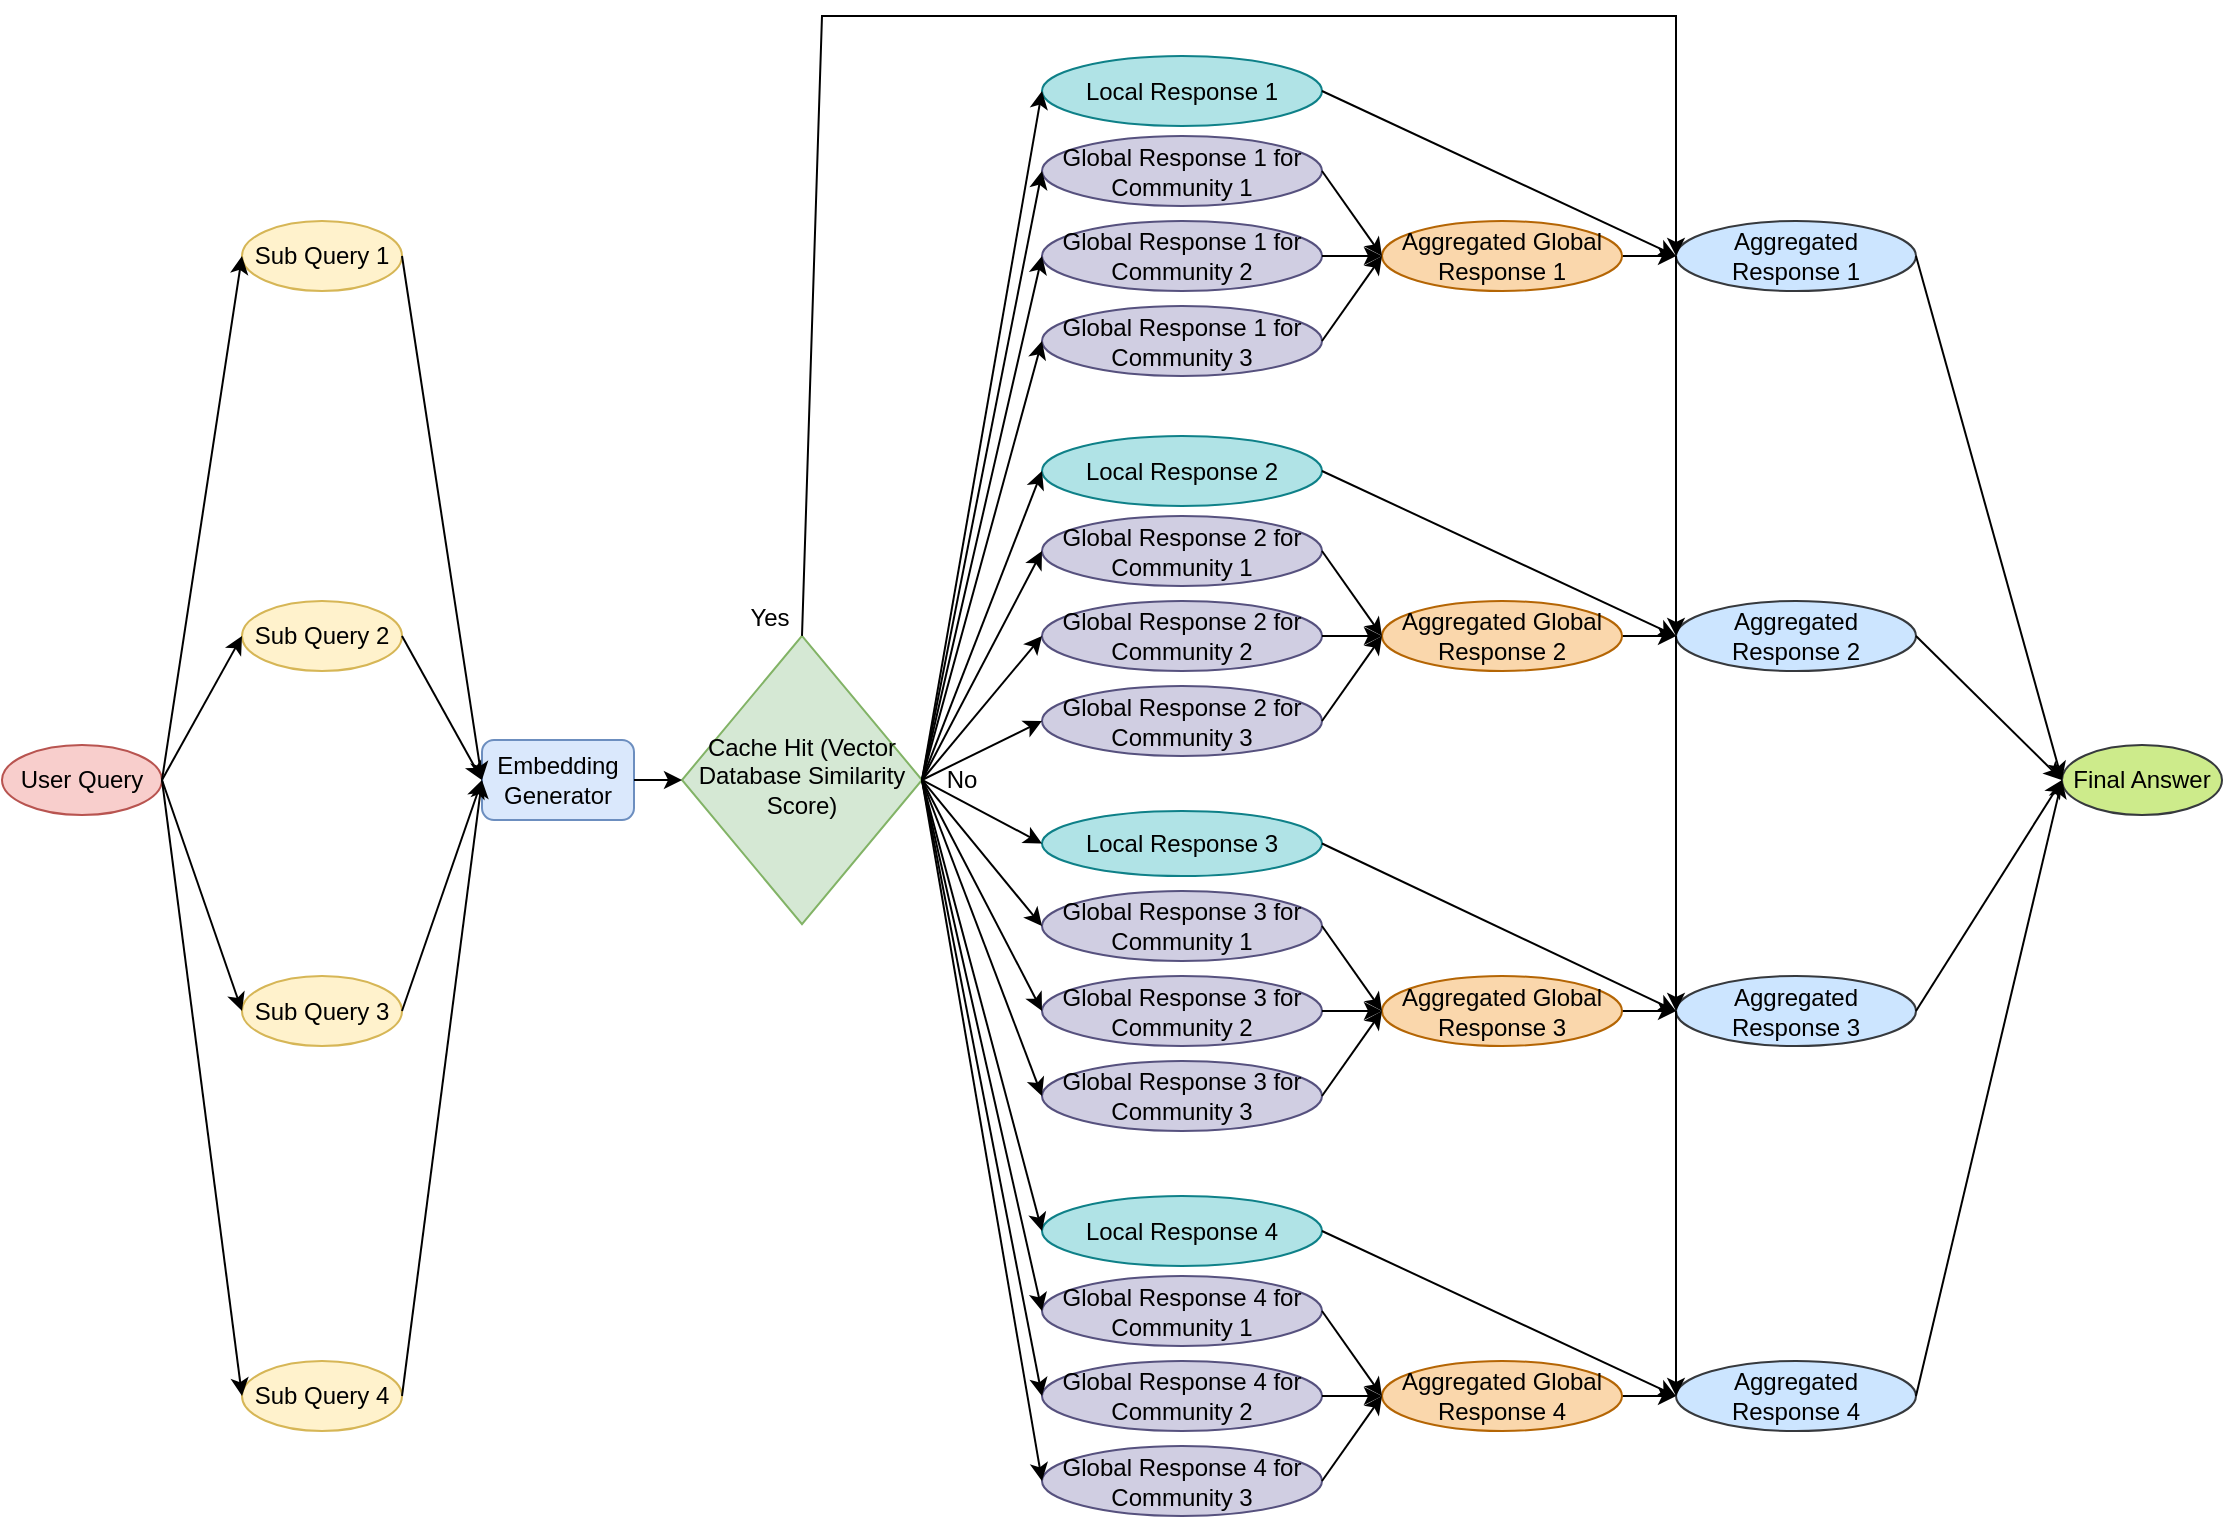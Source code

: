 <mxfile version="24.7.16">
  <diagram id="C5RBs43oDa-KdzZeNtuy" name="Page-1">
    <mxGraphModel dx="1176" dy="445" grid="1" gridSize="10" guides="1" tooltips="1" connect="1" arrows="1" fold="1" page="1" pageScale="1" pageWidth="827" pageHeight="1169" math="0" shadow="0">
      <root>
        <mxCell id="WIyWlLk6GJQsqaUBKTNV-0" />
        <mxCell id="WIyWlLk6GJQsqaUBKTNV-1" parent="WIyWlLk6GJQsqaUBKTNV-0" />
        <mxCell id="FpqdJy0Io9GTkE2flj1a-0" value="User Query" style="ellipse;whiteSpace=wrap;html=1;fillColor=#f8cecc;strokeColor=#b85450;" parent="WIyWlLk6GJQsqaUBKTNV-1" vertex="1">
          <mxGeometry x="30" y="724.5" width="80" height="35" as="geometry" />
        </mxCell>
        <mxCell id="FpqdJy0Io9GTkE2flj1a-1" value="Sub Query 1" style="ellipse;whiteSpace=wrap;html=1;fillColor=#fff2cc;strokeColor=#d6b656;" parent="WIyWlLk6GJQsqaUBKTNV-1" vertex="1">
          <mxGeometry x="150" y="462.5" width="80" height="35" as="geometry" />
        </mxCell>
        <mxCell id="FpqdJy0Io9GTkE2flj1a-2" value="Sub Query 2" style="ellipse;whiteSpace=wrap;html=1;fillColor=#fff2cc;strokeColor=#d6b656;" parent="WIyWlLk6GJQsqaUBKTNV-1" vertex="1">
          <mxGeometry x="150" y="652.5" width="80" height="35" as="geometry" />
        </mxCell>
        <mxCell id="FpqdJy0Io9GTkE2flj1a-3" value="Sub Query 3" style="ellipse;whiteSpace=wrap;html=1;fillColor=#fff2cc;strokeColor=#d6b656;" parent="WIyWlLk6GJQsqaUBKTNV-1" vertex="1">
          <mxGeometry x="150" y="840" width="80" height="35" as="geometry" />
        </mxCell>
        <mxCell id="FpqdJy0Io9GTkE2flj1a-4" value="Sub Query 4" style="ellipse;whiteSpace=wrap;html=1;fillColor=#fff2cc;strokeColor=#d6b656;" parent="WIyWlLk6GJQsqaUBKTNV-1" vertex="1">
          <mxGeometry x="150" y="1032.5" width="80" height="35" as="geometry" />
        </mxCell>
        <mxCell id="FpqdJy0Io9GTkE2flj1a-5" value="" style="endArrow=classic;html=1;rounded=0;exitX=1;exitY=0.5;exitDx=0;exitDy=0;entryX=0;entryY=0.5;entryDx=0;entryDy=0;" parent="WIyWlLk6GJQsqaUBKTNV-1" source="FpqdJy0Io9GTkE2flj1a-0" target="FpqdJy0Io9GTkE2flj1a-1" edge="1">
          <mxGeometry width="50" height="50" relative="1" as="geometry">
            <mxPoint x="400" y="542.5" as="sourcePoint" />
            <mxPoint x="450" y="492.5" as="targetPoint" />
          </mxGeometry>
        </mxCell>
        <mxCell id="FpqdJy0Io9GTkE2flj1a-6" value="" style="endArrow=classic;html=1;rounded=0;entryX=0;entryY=0.5;entryDx=0;entryDy=0;exitX=1;exitY=0.5;exitDx=0;exitDy=0;" parent="WIyWlLk6GJQsqaUBKTNV-1" source="FpqdJy0Io9GTkE2flj1a-0" target="FpqdJy0Io9GTkE2flj1a-2" edge="1">
          <mxGeometry width="50" height="50" relative="1" as="geometry">
            <mxPoint x="110" y="722.5" as="sourcePoint" />
            <mxPoint x="160" y="660.5" as="targetPoint" />
          </mxGeometry>
        </mxCell>
        <mxCell id="FpqdJy0Io9GTkE2flj1a-7" value="" style="endArrow=classic;html=1;rounded=0;exitX=1;exitY=0.5;exitDx=0;exitDy=0;entryX=0;entryY=0.5;entryDx=0;entryDy=0;" parent="WIyWlLk6GJQsqaUBKTNV-1" source="FpqdJy0Io9GTkE2flj1a-0" target="FpqdJy0Io9GTkE2flj1a-3" edge="1">
          <mxGeometry width="50" height="50" relative="1" as="geometry">
            <mxPoint x="130" y="745.5" as="sourcePoint" />
            <mxPoint x="170" y="670.5" as="targetPoint" />
          </mxGeometry>
        </mxCell>
        <mxCell id="FpqdJy0Io9GTkE2flj1a-8" value="" style="endArrow=classic;html=1;rounded=0;exitX=1;exitY=0.5;exitDx=0;exitDy=0;entryX=0;entryY=0.5;entryDx=0;entryDy=0;" parent="WIyWlLk6GJQsqaUBKTNV-1" source="FpqdJy0Io9GTkE2flj1a-0" target="FpqdJy0Io9GTkE2flj1a-4" edge="1">
          <mxGeometry width="50" height="50" relative="1" as="geometry">
            <mxPoint x="140" y="755.5" as="sourcePoint" />
            <mxPoint x="180" y="680.5" as="targetPoint" />
          </mxGeometry>
        </mxCell>
        <mxCell id="FpqdJy0Io9GTkE2flj1a-9" value="Cache Hit (Vector Database Similarity Score)" style="rhombus;whiteSpace=wrap;html=1;shadow=0;fontFamily=Helvetica;fontSize=12;align=center;strokeWidth=1;spacing=6;spacingTop=-4;fillColor=#d5e8d4;strokeColor=#82b366;" parent="WIyWlLk6GJQsqaUBKTNV-1" vertex="1">
          <mxGeometry x="370" y="669.93" width="120" height="144.13" as="geometry" />
        </mxCell>
        <mxCell id="FpqdJy0Io9GTkE2flj1a-13" value="Embedding Generator" style="rounded=1;whiteSpace=wrap;html=1;fontSize=12;glass=0;strokeWidth=1;shadow=0;fillColor=#dae8fc;strokeColor=#6c8ebf;" parent="WIyWlLk6GJQsqaUBKTNV-1" vertex="1">
          <mxGeometry x="270" y="722" width="76" height="40" as="geometry" />
        </mxCell>
        <mxCell id="FpqdJy0Io9GTkE2flj1a-21" value="" style="endArrow=classic;html=1;rounded=0;exitX=1;exitY=0.5;exitDx=0;exitDy=0;entryX=0;entryY=0.5;entryDx=0;entryDy=0;" parent="WIyWlLk6GJQsqaUBKTNV-1" source="FpqdJy0Io9GTkE2flj1a-13" target="FpqdJy0Io9GTkE2flj1a-9" edge="1">
          <mxGeometry width="50" height="50" relative="1" as="geometry">
            <mxPoint x="366" y="780" as="sourcePoint" />
            <mxPoint x="420" y="745" as="targetPoint" />
          </mxGeometry>
        </mxCell>
        <mxCell id="FpqdJy0Io9GTkE2flj1a-22" value="" style="endArrow=classic;html=1;rounded=0;exitX=1;exitY=0.5;exitDx=0;exitDy=0;entryX=0;entryY=0.5;entryDx=0;entryDy=0;" parent="WIyWlLk6GJQsqaUBKTNV-1" source="FpqdJy0Io9GTkE2flj1a-1" target="FpqdJy0Io9GTkE2flj1a-13" edge="1">
          <mxGeometry width="50" height="50" relative="1" as="geometry">
            <mxPoint x="390" y="660" as="sourcePoint" />
            <mxPoint x="440" y="610" as="targetPoint" />
          </mxGeometry>
        </mxCell>
        <mxCell id="FpqdJy0Io9GTkE2flj1a-23" value="" style="endArrow=classic;html=1;rounded=0;exitX=1;exitY=0.5;exitDx=0;exitDy=0;entryX=0;entryY=0.5;entryDx=0;entryDy=0;" parent="WIyWlLk6GJQsqaUBKTNV-1" source="FpqdJy0Io9GTkE2flj1a-2" target="FpqdJy0Io9GTkE2flj1a-13" edge="1">
          <mxGeometry width="50" height="50" relative="1" as="geometry">
            <mxPoint x="240" y="640" as="sourcePoint" />
            <mxPoint x="270" y="730" as="targetPoint" />
          </mxGeometry>
        </mxCell>
        <mxCell id="FpqdJy0Io9GTkE2flj1a-24" value="" style="endArrow=classic;html=1;rounded=0;exitX=1;exitY=0.5;exitDx=0;exitDy=0;entryX=0;entryY=0.5;entryDx=0;entryDy=0;" parent="WIyWlLk6GJQsqaUBKTNV-1" source="FpqdJy0Io9GTkE2flj1a-3" target="FpqdJy0Io9GTkE2flj1a-13" edge="1">
          <mxGeometry width="50" height="50" relative="1" as="geometry">
            <mxPoint x="250" y="650" as="sourcePoint" />
            <mxPoint x="290" y="750" as="targetPoint" />
          </mxGeometry>
        </mxCell>
        <mxCell id="FpqdJy0Io9GTkE2flj1a-25" value="" style="endArrow=classic;html=1;rounded=0;exitX=1;exitY=0.5;exitDx=0;exitDy=0;entryX=0;entryY=0.5;entryDx=0;entryDy=0;" parent="WIyWlLk6GJQsqaUBKTNV-1" source="FpqdJy0Io9GTkE2flj1a-4" target="FpqdJy0Io9GTkE2flj1a-13" edge="1">
          <mxGeometry width="50" height="50" relative="1" as="geometry">
            <mxPoint x="260" y="660" as="sourcePoint" />
            <mxPoint x="300" y="760" as="targetPoint" />
          </mxGeometry>
        </mxCell>
        <mxCell id="FpqdJy0Io9GTkE2flj1a-27" value="Local Response 2" style="ellipse;whiteSpace=wrap;html=1;fillColor=#b0e3e6;strokeColor=#0e8088;" parent="WIyWlLk6GJQsqaUBKTNV-1" vertex="1">
          <mxGeometry x="550" y="570" width="140" height="35" as="geometry" />
        </mxCell>
        <mxCell id="FpqdJy0Io9GTkE2flj1a-28" value="Global Response 2 for Community 1" style="ellipse;whiteSpace=wrap;html=1;fillColor=#d0cee2;strokeColor=#56517e;" parent="WIyWlLk6GJQsqaUBKTNV-1" vertex="1">
          <mxGeometry x="550" y="610" width="140" height="35" as="geometry" />
        </mxCell>
        <mxCell id="FpqdJy0Io9GTkE2flj1a-29" value="Global Response 2 for Community 2" style="ellipse;whiteSpace=wrap;html=1;fillColor=#d0cee2;strokeColor=#56517e;" parent="WIyWlLk6GJQsqaUBKTNV-1" vertex="1">
          <mxGeometry x="550" y="652.5" width="140" height="35" as="geometry" />
        </mxCell>
        <mxCell id="FpqdJy0Io9GTkE2flj1a-31" value="&lt;span style=&quot;font-weight: normal;&quot;&gt;Global Response 2 for Community 3&lt;/span&gt;" style="ellipse;whiteSpace=wrap;html=1;fontStyle=1;fillColor=#d0cee2;strokeColor=#56517e;" parent="WIyWlLk6GJQsqaUBKTNV-1" vertex="1">
          <mxGeometry x="550" y="695" width="140" height="35" as="geometry" />
        </mxCell>
        <mxCell id="FpqdJy0Io9GTkE2flj1a-65" value="" style="edgeStyle=orthogonalEdgeStyle;rounded=0;orthogonalLoop=1;jettySize=auto;html=1;" parent="WIyWlLk6GJQsqaUBKTNV-1" source="FpqdJy0Io9GTkE2flj1a-32" target="FpqdJy0Io9GTkE2flj1a-62" edge="1">
          <mxGeometry relative="1" as="geometry" />
        </mxCell>
        <mxCell id="FpqdJy0Io9GTkE2flj1a-32" value="Aggregated Global Response 2" style="ellipse;whiteSpace=wrap;html=1;fillColor=#fad7ac;strokeColor=#b46504;" parent="WIyWlLk6GJQsqaUBKTNV-1" vertex="1">
          <mxGeometry x="720" y="652.5" width="120" height="35" as="geometry" />
        </mxCell>
        <mxCell id="FpqdJy0Io9GTkE2flj1a-33" value="" style="endArrow=classic;html=1;rounded=0;exitX=1;exitY=0.5;exitDx=0;exitDy=0;entryX=0;entryY=0.5;entryDx=0;entryDy=0;" parent="WIyWlLk6GJQsqaUBKTNV-1" source="FpqdJy0Io9GTkE2flj1a-28" target="FpqdJy0Io9GTkE2flj1a-32" edge="1">
          <mxGeometry width="50" height="50" relative="1" as="geometry">
            <mxPoint x="690" y="622.5" as="sourcePoint" />
            <mxPoint x="730" y="722.5" as="targetPoint" />
          </mxGeometry>
        </mxCell>
        <mxCell id="FpqdJy0Io9GTkE2flj1a-34" value="" style="endArrow=classic;html=1;rounded=0;exitX=1;exitY=0.5;exitDx=0;exitDy=0;entryX=0;entryY=0.5;entryDx=0;entryDy=0;" parent="WIyWlLk6GJQsqaUBKTNV-1" source="FpqdJy0Io9GTkE2flj1a-29" target="FpqdJy0Io9GTkE2flj1a-32" edge="1">
          <mxGeometry width="50" height="50" relative="1" as="geometry">
            <mxPoint x="700" y="638" as="sourcePoint" />
            <mxPoint x="730" y="680" as="targetPoint" />
          </mxGeometry>
        </mxCell>
        <mxCell id="FpqdJy0Io9GTkE2flj1a-35" value="" style="endArrow=classic;html=1;rounded=0;exitX=1;exitY=0.5;exitDx=0;exitDy=0;entryX=0;entryY=0.5;entryDx=0;entryDy=0;" parent="WIyWlLk6GJQsqaUBKTNV-1" source="FpqdJy0Io9GTkE2flj1a-31" target="FpqdJy0Io9GTkE2flj1a-32" edge="1">
          <mxGeometry width="50" height="50" relative="1" as="geometry">
            <mxPoint x="710" y="648" as="sourcePoint" />
            <mxPoint x="740" y="690" as="targetPoint" />
          </mxGeometry>
        </mxCell>
        <mxCell id="FpqdJy0Io9GTkE2flj1a-36" value="Local Response 3" style="ellipse;whiteSpace=wrap;html=1;fillColor=#b0e3e6;strokeColor=#0e8088;" parent="WIyWlLk6GJQsqaUBKTNV-1" vertex="1">
          <mxGeometry x="550" y="757.5" width="140" height="32.5" as="geometry" />
        </mxCell>
        <mxCell id="FpqdJy0Io9GTkE2flj1a-37" value="Global Response 3 for Community 1" style="ellipse;whiteSpace=wrap;html=1;fillColor=#d0cee2;strokeColor=#56517e;" parent="WIyWlLk6GJQsqaUBKTNV-1" vertex="1">
          <mxGeometry x="550" y="797.5" width="140" height="35" as="geometry" />
        </mxCell>
        <mxCell id="FpqdJy0Io9GTkE2flj1a-38" value="Global Response 3 for Community 2" style="ellipse;whiteSpace=wrap;html=1;fillColor=#d0cee2;strokeColor=#56517e;" parent="WIyWlLk6GJQsqaUBKTNV-1" vertex="1">
          <mxGeometry x="550" y="840" width="140" height="35" as="geometry" />
        </mxCell>
        <mxCell id="FpqdJy0Io9GTkE2flj1a-39" value="&lt;span style=&quot;font-weight: normal;&quot;&gt;Global Response 3 for Community 3&lt;/span&gt;" style="ellipse;whiteSpace=wrap;html=1;fontStyle=1;fillColor=#d0cee2;strokeColor=#56517e;" parent="WIyWlLk6GJQsqaUBKTNV-1" vertex="1">
          <mxGeometry x="550" y="882.5" width="140" height="35" as="geometry" />
        </mxCell>
        <mxCell id="FpqdJy0Io9GTkE2flj1a-66" value="" style="edgeStyle=orthogonalEdgeStyle;rounded=0;orthogonalLoop=1;jettySize=auto;html=1;" parent="WIyWlLk6GJQsqaUBKTNV-1" source="FpqdJy0Io9GTkE2flj1a-40" target="FpqdJy0Io9GTkE2flj1a-63" edge="1">
          <mxGeometry relative="1" as="geometry" />
        </mxCell>
        <mxCell id="FpqdJy0Io9GTkE2flj1a-40" value="Aggregated Global Response 3" style="ellipse;whiteSpace=wrap;html=1;fillColor=#fad7ac;strokeColor=#b46504;" parent="WIyWlLk6GJQsqaUBKTNV-1" vertex="1">
          <mxGeometry x="720" y="840" width="120" height="35" as="geometry" />
        </mxCell>
        <mxCell id="FpqdJy0Io9GTkE2flj1a-41" value="" style="endArrow=classic;html=1;rounded=0;exitX=1;exitY=0.5;exitDx=0;exitDy=0;entryX=0;entryY=0.5;entryDx=0;entryDy=0;" parent="WIyWlLk6GJQsqaUBKTNV-1" source="FpqdJy0Io9GTkE2flj1a-37" target="FpqdJy0Io9GTkE2flj1a-40" edge="1">
          <mxGeometry width="50" height="50" relative="1" as="geometry">
            <mxPoint x="690" y="810" as="sourcePoint" />
            <mxPoint x="730" y="910" as="targetPoint" />
          </mxGeometry>
        </mxCell>
        <mxCell id="FpqdJy0Io9GTkE2flj1a-42" value="" style="endArrow=classic;html=1;rounded=0;exitX=1;exitY=0.5;exitDx=0;exitDy=0;entryX=0;entryY=0.5;entryDx=0;entryDy=0;" parent="WIyWlLk6GJQsqaUBKTNV-1" source="FpqdJy0Io9GTkE2flj1a-38" target="FpqdJy0Io9GTkE2flj1a-40" edge="1">
          <mxGeometry width="50" height="50" relative="1" as="geometry">
            <mxPoint x="700" y="825.5" as="sourcePoint" />
            <mxPoint x="730" y="867.5" as="targetPoint" />
          </mxGeometry>
        </mxCell>
        <mxCell id="FpqdJy0Io9GTkE2flj1a-43" value="" style="endArrow=classic;html=1;rounded=0;exitX=1;exitY=0.5;exitDx=0;exitDy=0;entryX=0;entryY=0.5;entryDx=0;entryDy=0;" parent="WIyWlLk6GJQsqaUBKTNV-1" source="FpqdJy0Io9GTkE2flj1a-39" target="FpqdJy0Io9GTkE2flj1a-40" edge="1">
          <mxGeometry width="50" height="50" relative="1" as="geometry">
            <mxPoint x="710" y="835.5" as="sourcePoint" />
            <mxPoint x="740" y="877.5" as="targetPoint" />
          </mxGeometry>
        </mxCell>
        <mxCell id="FpqdJy0Io9GTkE2flj1a-44" value="Local Response 4" style="ellipse;whiteSpace=wrap;html=1;fillColor=#b0e3e6;strokeColor=#0e8088;" parent="WIyWlLk6GJQsqaUBKTNV-1" vertex="1">
          <mxGeometry x="550" y="950" width="140" height="35" as="geometry" />
        </mxCell>
        <mxCell id="FpqdJy0Io9GTkE2flj1a-45" value="Global Response 4 for Community 1" style="ellipse;whiteSpace=wrap;html=1;fillColor=#d0cee2;strokeColor=#56517e;" parent="WIyWlLk6GJQsqaUBKTNV-1" vertex="1">
          <mxGeometry x="550" y="990" width="140" height="35" as="geometry" />
        </mxCell>
        <mxCell id="FpqdJy0Io9GTkE2flj1a-46" value="Global Response 4 for Community 2" style="ellipse;whiteSpace=wrap;html=1;fillColor=#d0cee2;strokeColor=#56517e;" parent="WIyWlLk6GJQsqaUBKTNV-1" vertex="1">
          <mxGeometry x="550" y="1032.5" width="140" height="35" as="geometry" />
        </mxCell>
        <mxCell id="FpqdJy0Io9GTkE2flj1a-47" value="&lt;span style=&quot;font-weight: normal;&quot;&gt;Global Response 4 for Community 3&lt;/span&gt;" style="ellipse;whiteSpace=wrap;html=1;fontStyle=1;fillColor=#d0cee2;strokeColor=#56517e;" parent="WIyWlLk6GJQsqaUBKTNV-1" vertex="1">
          <mxGeometry x="550" y="1075" width="140" height="35" as="geometry" />
        </mxCell>
        <mxCell id="FpqdJy0Io9GTkE2flj1a-67" value="" style="edgeStyle=orthogonalEdgeStyle;rounded=0;orthogonalLoop=1;jettySize=auto;html=1;" parent="WIyWlLk6GJQsqaUBKTNV-1" source="FpqdJy0Io9GTkE2flj1a-48" target="FpqdJy0Io9GTkE2flj1a-64" edge="1">
          <mxGeometry relative="1" as="geometry" />
        </mxCell>
        <mxCell id="FpqdJy0Io9GTkE2flj1a-48" value="Aggregated Global Response 4" style="ellipse;whiteSpace=wrap;html=1;fillColor=#fad7ac;strokeColor=#b46504;" parent="WIyWlLk6GJQsqaUBKTNV-1" vertex="1">
          <mxGeometry x="720" y="1032.5" width="120" height="35" as="geometry" />
        </mxCell>
        <mxCell id="FpqdJy0Io9GTkE2flj1a-49" value="" style="endArrow=classic;html=1;rounded=0;exitX=1;exitY=0.5;exitDx=0;exitDy=0;entryX=0;entryY=0.5;entryDx=0;entryDy=0;" parent="WIyWlLk6GJQsqaUBKTNV-1" source="FpqdJy0Io9GTkE2flj1a-45" target="FpqdJy0Io9GTkE2flj1a-48" edge="1">
          <mxGeometry width="50" height="50" relative="1" as="geometry">
            <mxPoint x="690" y="1002.5" as="sourcePoint" />
            <mxPoint x="730" y="1102.5" as="targetPoint" />
          </mxGeometry>
        </mxCell>
        <mxCell id="FpqdJy0Io9GTkE2flj1a-50" value="" style="endArrow=classic;html=1;rounded=0;exitX=1;exitY=0.5;exitDx=0;exitDy=0;entryX=0;entryY=0.5;entryDx=0;entryDy=0;" parent="WIyWlLk6GJQsqaUBKTNV-1" source="FpqdJy0Io9GTkE2flj1a-46" target="FpqdJy0Io9GTkE2flj1a-48" edge="1">
          <mxGeometry width="50" height="50" relative="1" as="geometry">
            <mxPoint x="700" y="1018" as="sourcePoint" />
            <mxPoint x="730" y="1060" as="targetPoint" />
          </mxGeometry>
        </mxCell>
        <mxCell id="FpqdJy0Io9GTkE2flj1a-51" value="" style="endArrow=classic;html=1;rounded=0;exitX=1;exitY=0.5;exitDx=0;exitDy=0;entryX=0;entryY=0.5;entryDx=0;entryDy=0;" parent="WIyWlLk6GJQsqaUBKTNV-1" source="FpqdJy0Io9GTkE2flj1a-47" target="FpqdJy0Io9GTkE2flj1a-48" edge="1">
          <mxGeometry width="50" height="50" relative="1" as="geometry">
            <mxPoint x="710" y="1028" as="sourcePoint" />
            <mxPoint x="740" y="1070" as="targetPoint" />
          </mxGeometry>
        </mxCell>
        <mxCell id="FpqdJy0Io9GTkE2flj1a-52" value="Local Response 1" style="ellipse;whiteSpace=wrap;html=1;fillColor=#b0e3e6;strokeColor=#0e8088;" parent="WIyWlLk6GJQsqaUBKTNV-1" vertex="1">
          <mxGeometry x="550" y="380" width="140" height="35" as="geometry" />
        </mxCell>
        <mxCell id="FpqdJy0Io9GTkE2flj1a-53" value="Global Response 1 for Community 1" style="ellipse;whiteSpace=wrap;html=1;fillColor=#d0cee2;strokeColor=#56517e;" parent="WIyWlLk6GJQsqaUBKTNV-1" vertex="1">
          <mxGeometry x="550" y="420" width="140" height="35" as="geometry" />
        </mxCell>
        <mxCell id="FpqdJy0Io9GTkE2flj1a-54" value="Global Response 1 for Community 2" style="ellipse;whiteSpace=wrap;html=1;fillColor=#d0cee2;strokeColor=#56517e;" parent="WIyWlLk6GJQsqaUBKTNV-1" vertex="1">
          <mxGeometry x="550" y="462.5" width="140" height="35" as="geometry" />
        </mxCell>
        <mxCell id="FpqdJy0Io9GTkE2flj1a-55" value="&lt;span style=&quot;font-weight: normal;&quot;&gt;Global Response 1 for Community 3&lt;/span&gt;" style="ellipse;whiteSpace=wrap;html=1;fontStyle=1;fillColor=#d0cee2;strokeColor=#56517e;" parent="WIyWlLk6GJQsqaUBKTNV-1" vertex="1">
          <mxGeometry x="550" y="505" width="140" height="35" as="geometry" />
        </mxCell>
        <mxCell id="FpqdJy0Io9GTkE2flj1a-61" value="" style="edgeStyle=orthogonalEdgeStyle;rounded=0;orthogonalLoop=1;jettySize=auto;html=1;" parent="WIyWlLk6GJQsqaUBKTNV-1" source="FpqdJy0Io9GTkE2flj1a-56" target="FpqdJy0Io9GTkE2flj1a-60" edge="1">
          <mxGeometry relative="1" as="geometry" />
        </mxCell>
        <mxCell id="FpqdJy0Io9GTkE2flj1a-56" value="Aggregated Global Response 1" style="ellipse;whiteSpace=wrap;html=1;fillColor=#fad7ac;strokeColor=#b46504;" parent="WIyWlLk6GJQsqaUBKTNV-1" vertex="1">
          <mxGeometry x="720" y="462.5" width="120" height="35" as="geometry" />
        </mxCell>
        <mxCell id="FpqdJy0Io9GTkE2flj1a-57" value="" style="endArrow=classic;html=1;rounded=0;exitX=1;exitY=0.5;exitDx=0;exitDy=0;entryX=0;entryY=0.5;entryDx=0;entryDy=0;" parent="WIyWlLk6GJQsqaUBKTNV-1" source="FpqdJy0Io9GTkE2flj1a-53" target="FpqdJy0Io9GTkE2flj1a-56" edge="1">
          <mxGeometry width="50" height="50" relative="1" as="geometry">
            <mxPoint x="690" y="432.5" as="sourcePoint" />
            <mxPoint x="730" y="532.5" as="targetPoint" />
          </mxGeometry>
        </mxCell>
        <mxCell id="FpqdJy0Io9GTkE2flj1a-58" value="" style="endArrow=classic;html=1;rounded=0;exitX=1;exitY=0.5;exitDx=0;exitDy=0;entryX=0;entryY=0.5;entryDx=0;entryDy=0;" parent="WIyWlLk6GJQsqaUBKTNV-1" source="FpqdJy0Io9GTkE2flj1a-54" target="FpqdJy0Io9GTkE2flj1a-56" edge="1">
          <mxGeometry width="50" height="50" relative="1" as="geometry">
            <mxPoint x="700" y="448" as="sourcePoint" />
            <mxPoint x="730" y="490" as="targetPoint" />
          </mxGeometry>
        </mxCell>
        <mxCell id="FpqdJy0Io9GTkE2flj1a-59" value="" style="endArrow=classic;html=1;rounded=0;exitX=1;exitY=0.5;exitDx=0;exitDy=0;entryX=0;entryY=0.5;entryDx=0;entryDy=0;" parent="WIyWlLk6GJQsqaUBKTNV-1" source="FpqdJy0Io9GTkE2flj1a-55" target="FpqdJy0Io9GTkE2flj1a-56" edge="1">
          <mxGeometry width="50" height="50" relative="1" as="geometry">
            <mxPoint x="710" y="458" as="sourcePoint" />
            <mxPoint x="740" y="500" as="targetPoint" />
          </mxGeometry>
        </mxCell>
        <mxCell id="FpqdJy0Io9GTkE2flj1a-60" value="Aggregated Response 1" style="ellipse;whiteSpace=wrap;html=1;fillColor=#cce5ff;strokeColor=#36393d;" parent="WIyWlLk6GJQsqaUBKTNV-1" vertex="1">
          <mxGeometry x="867" y="462.5" width="120" height="35" as="geometry" />
        </mxCell>
        <mxCell id="FpqdJy0Io9GTkE2flj1a-62" value="Aggregated Response 2" style="ellipse;whiteSpace=wrap;html=1;fillColor=#cce5ff;strokeColor=#36393d;" parent="WIyWlLk6GJQsqaUBKTNV-1" vertex="1">
          <mxGeometry x="867" y="652.5" width="120" height="35" as="geometry" />
        </mxCell>
        <mxCell id="FpqdJy0Io9GTkE2flj1a-63" value="Aggregated Response 3" style="ellipse;whiteSpace=wrap;html=1;fillColor=#cce5ff;strokeColor=#36393d;" parent="WIyWlLk6GJQsqaUBKTNV-1" vertex="1">
          <mxGeometry x="867" y="840" width="120" height="35" as="geometry" />
        </mxCell>
        <mxCell id="FpqdJy0Io9GTkE2flj1a-64" value="Aggregated Response 4" style="ellipse;whiteSpace=wrap;html=1;fillColor=#cce5ff;strokeColor=#36393d;" parent="WIyWlLk6GJQsqaUBKTNV-1" vertex="1">
          <mxGeometry x="867" y="1032.5" width="120" height="35" as="geometry" />
        </mxCell>
        <mxCell id="FpqdJy0Io9GTkE2flj1a-68" value="" style="endArrow=classic;html=1;rounded=0;exitX=1;exitY=0.5;exitDx=0;exitDy=0;entryX=0;entryY=0.5;entryDx=0;entryDy=0;" parent="WIyWlLk6GJQsqaUBKTNV-1" source="FpqdJy0Io9GTkE2flj1a-44" target="FpqdJy0Io9GTkE2flj1a-64" edge="1">
          <mxGeometry width="50" height="50" relative="1" as="geometry">
            <mxPoint x="700" y="825" as="sourcePoint" />
            <mxPoint x="730" y="868" as="targetPoint" />
          </mxGeometry>
        </mxCell>
        <mxCell id="FpqdJy0Io9GTkE2flj1a-69" value="" style="endArrow=classic;html=1;rounded=0;exitX=1;exitY=0.5;exitDx=0;exitDy=0;entryX=0;entryY=0.5;entryDx=0;entryDy=0;" parent="WIyWlLk6GJQsqaUBKTNV-1" source="FpqdJy0Io9GTkE2flj1a-36" target="FpqdJy0Io9GTkE2flj1a-63" edge="1">
          <mxGeometry width="50" height="50" relative="1" as="geometry">
            <mxPoint x="710" y="835" as="sourcePoint" />
            <mxPoint x="740" y="878" as="targetPoint" />
          </mxGeometry>
        </mxCell>
        <mxCell id="FpqdJy0Io9GTkE2flj1a-70" value="" style="endArrow=classic;html=1;rounded=0;exitX=1;exitY=0.5;exitDx=0;exitDy=0;entryX=0;entryY=0.5;entryDx=0;entryDy=0;" parent="WIyWlLk6GJQsqaUBKTNV-1" source="FpqdJy0Io9GTkE2flj1a-27" target="FpqdJy0Io9GTkE2flj1a-62" edge="1">
          <mxGeometry width="50" height="50" relative="1" as="geometry">
            <mxPoint x="720" y="845" as="sourcePoint" />
            <mxPoint x="750" y="888" as="targetPoint" />
          </mxGeometry>
        </mxCell>
        <mxCell id="FpqdJy0Io9GTkE2flj1a-71" value="" style="endArrow=classic;html=1;rounded=0;exitX=1;exitY=0.5;exitDx=0;exitDy=0;entryX=0;entryY=0.5;entryDx=0;entryDy=0;" parent="WIyWlLk6GJQsqaUBKTNV-1" source="FpqdJy0Io9GTkE2flj1a-52" target="FpqdJy0Io9GTkE2flj1a-60" edge="1">
          <mxGeometry width="50" height="50" relative="1" as="geometry">
            <mxPoint x="730" y="855" as="sourcePoint" />
            <mxPoint x="760" y="898" as="targetPoint" />
          </mxGeometry>
        </mxCell>
        <mxCell id="FpqdJy0Io9GTkE2flj1a-72" value="Final Answer" style="ellipse;whiteSpace=wrap;html=1;fillColor=#cdeb8b;strokeColor=#36393d;" parent="WIyWlLk6GJQsqaUBKTNV-1" vertex="1">
          <mxGeometry x="1060" y="724.5" width="80" height="35" as="geometry" />
        </mxCell>
        <mxCell id="FpqdJy0Io9GTkE2flj1a-73" value="" style="endArrow=classic;html=1;rounded=0;exitX=1;exitY=0.5;exitDx=0;exitDy=0;entryX=0;entryY=0.5;entryDx=0;entryDy=0;" parent="WIyWlLk6GJQsqaUBKTNV-1" source="FpqdJy0Io9GTkE2flj1a-60" target="FpqdJy0Io9GTkE2flj1a-72" edge="1">
          <mxGeometry width="50" height="50" relative="1" as="geometry">
            <mxPoint x="990" y="485" as="sourcePoint" />
            <mxPoint x="1030" y="585" as="targetPoint" />
          </mxGeometry>
        </mxCell>
        <mxCell id="FpqdJy0Io9GTkE2flj1a-74" value="" style="endArrow=classic;html=1;rounded=0;exitX=1;exitY=0.5;exitDx=0;exitDy=0;entryX=0;entryY=0.5;entryDx=0;entryDy=0;" parent="WIyWlLk6GJQsqaUBKTNV-1" source="FpqdJy0Io9GTkE2flj1a-62" target="FpqdJy0Io9GTkE2flj1a-72" edge="1">
          <mxGeometry width="50" height="50" relative="1" as="geometry">
            <mxPoint x="250" y="650" as="sourcePoint" />
            <mxPoint x="290" y="750" as="targetPoint" />
          </mxGeometry>
        </mxCell>
        <mxCell id="FpqdJy0Io9GTkE2flj1a-75" value="" style="endArrow=classic;html=1;rounded=0;exitX=1;exitY=0.5;exitDx=0;exitDy=0;entryX=0;entryY=0.5;entryDx=0;entryDy=0;" parent="WIyWlLk6GJQsqaUBKTNV-1" source="FpqdJy0Io9GTkE2flj1a-63" target="FpqdJy0Io9GTkE2flj1a-72" edge="1">
          <mxGeometry width="50" height="50" relative="1" as="geometry">
            <mxPoint x="997" y="680" as="sourcePoint" />
            <mxPoint x="1070" y="752" as="targetPoint" />
          </mxGeometry>
        </mxCell>
        <mxCell id="FpqdJy0Io9GTkE2flj1a-76" value="" style="endArrow=classic;html=1;rounded=0;exitX=1;exitY=0.5;exitDx=0;exitDy=0;entryX=0;entryY=0.5;entryDx=0;entryDy=0;" parent="WIyWlLk6GJQsqaUBKTNV-1" source="FpqdJy0Io9GTkE2flj1a-64" target="FpqdJy0Io9GTkE2flj1a-72" edge="1">
          <mxGeometry width="50" height="50" relative="1" as="geometry">
            <mxPoint x="1007" y="690" as="sourcePoint" />
            <mxPoint x="1080" y="762" as="targetPoint" />
          </mxGeometry>
        </mxCell>
        <mxCell id="FpqdJy0Io9GTkE2flj1a-77" value="" style="endArrow=classic;html=1;rounded=0;exitX=0.5;exitY=0;exitDx=0;exitDy=0;entryX=0;entryY=0.5;entryDx=0;entryDy=0;" parent="WIyWlLk6GJQsqaUBKTNV-1" source="FpqdJy0Io9GTkE2flj1a-9" target="FpqdJy0Io9GTkE2flj1a-60" edge="1">
          <mxGeometry width="50" height="50" relative="1" as="geometry">
            <mxPoint x="580" y="690" as="sourcePoint" />
            <mxPoint x="630" y="640" as="targetPoint" />
            <Array as="points">
              <mxPoint x="440" y="360" />
              <mxPoint x="867" y="360" />
            </Array>
          </mxGeometry>
        </mxCell>
        <mxCell id="FpqdJy0Io9GTkE2flj1a-78" value="" style="endArrow=classic;html=1;rounded=0;exitX=0;exitY=0.5;exitDx=0;exitDy=0;entryX=0;entryY=0.5;entryDx=0;entryDy=0;" parent="WIyWlLk6GJQsqaUBKTNV-1" source="FpqdJy0Io9GTkE2flj1a-60" target="FpqdJy0Io9GTkE2flj1a-62" edge="1">
          <mxGeometry width="50" height="50" relative="1" as="geometry">
            <mxPoint x="1017" y="700" as="sourcePoint" />
            <mxPoint x="1090" y="772" as="targetPoint" />
          </mxGeometry>
        </mxCell>
        <mxCell id="FpqdJy0Io9GTkE2flj1a-79" value="" style="endArrow=classic;html=1;rounded=0;exitX=0;exitY=0.5;exitDx=0;exitDy=0;entryX=0;entryY=0.5;entryDx=0;entryDy=0;" parent="WIyWlLk6GJQsqaUBKTNV-1" source="FpqdJy0Io9GTkE2flj1a-62" target="FpqdJy0Io9GTkE2flj1a-63" edge="1">
          <mxGeometry width="50" height="50" relative="1" as="geometry">
            <mxPoint x="997" y="490" as="sourcePoint" />
            <mxPoint x="997" y="680" as="targetPoint" />
          </mxGeometry>
        </mxCell>
        <mxCell id="FpqdJy0Io9GTkE2flj1a-80" value="" style="endArrow=classic;html=1;rounded=0;exitX=0;exitY=0.5;exitDx=0;exitDy=0;entryX=0;entryY=0.5;entryDx=0;entryDy=0;" parent="WIyWlLk6GJQsqaUBKTNV-1" source="FpqdJy0Io9GTkE2flj1a-63" target="FpqdJy0Io9GTkE2flj1a-64" edge="1">
          <mxGeometry width="50" height="50" relative="1" as="geometry">
            <mxPoint x="997" y="680" as="sourcePoint" />
            <mxPoint x="997" y="868" as="targetPoint" />
          </mxGeometry>
        </mxCell>
        <mxCell id="FpqdJy0Io9GTkE2flj1a-81" value="" style="endArrow=classic;html=1;rounded=0;exitX=1;exitY=0.5;exitDx=0;exitDy=0;entryX=0;entryY=0.5;entryDx=0;entryDy=0;" parent="WIyWlLk6GJQsqaUBKTNV-1" source="FpqdJy0Io9GTkE2flj1a-9" target="FpqdJy0Io9GTkE2flj1a-52" edge="1">
          <mxGeometry width="50" height="50" relative="1" as="geometry">
            <mxPoint x="580" y="690" as="sourcePoint" />
            <mxPoint x="630" y="640" as="targetPoint" />
          </mxGeometry>
        </mxCell>
        <mxCell id="FpqdJy0Io9GTkE2flj1a-82" value="" style="endArrow=classic;html=1;rounded=0;exitX=1;exitY=0.5;exitDx=0;exitDy=0;entryX=0;entryY=0.5;entryDx=0;entryDy=0;" parent="WIyWlLk6GJQsqaUBKTNV-1" source="FpqdJy0Io9GTkE2flj1a-9" target="FpqdJy0Io9GTkE2flj1a-53" edge="1">
          <mxGeometry width="50" height="50" relative="1" as="geometry">
            <mxPoint x="500" y="740" as="sourcePoint" />
            <mxPoint x="560" y="407" as="targetPoint" />
          </mxGeometry>
        </mxCell>
        <mxCell id="FpqdJy0Io9GTkE2flj1a-83" value="" style="endArrow=classic;html=1;rounded=0;exitX=1;exitY=0.5;exitDx=0;exitDy=0;entryX=0;entryY=0.5;entryDx=0;entryDy=0;" parent="WIyWlLk6GJQsqaUBKTNV-1" source="FpqdJy0Io9GTkE2flj1a-9" target="FpqdJy0Io9GTkE2flj1a-54" edge="1">
          <mxGeometry width="50" height="50" relative="1" as="geometry">
            <mxPoint x="510" y="750" as="sourcePoint" />
            <mxPoint x="570" y="417" as="targetPoint" />
          </mxGeometry>
        </mxCell>
        <mxCell id="FpqdJy0Io9GTkE2flj1a-84" value="" style="endArrow=classic;html=1;rounded=0;exitX=1;exitY=0.5;exitDx=0;exitDy=0;entryX=0;entryY=0.5;entryDx=0;entryDy=0;" parent="WIyWlLk6GJQsqaUBKTNV-1" source="FpqdJy0Io9GTkE2flj1a-9" target="FpqdJy0Io9GTkE2flj1a-55" edge="1">
          <mxGeometry width="50" height="50" relative="1" as="geometry">
            <mxPoint x="500" y="740" as="sourcePoint" />
            <mxPoint x="560" y="490" as="targetPoint" />
          </mxGeometry>
        </mxCell>
        <mxCell id="FpqdJy0Io9GTkE2flj1a-85" value="" style="endArrow=classic;html=1;rounded=0;exitX=1;exitY=0.5;exitDx=0;exitDy=0;entryX=0;entryY=0.5;entryDx=0;entryDy=0;" parent="WIyWlLk6GJQsqaUBKTNV-1" source="FpqdJy0Io9GTkE2flj1a-9" target="FpqdJy0Io9GTkE2flj1a-27" edge="1">
          <mxGeometry width="50" height="50" relative="1" as="geometry">
            <mxPoint x="500" y="740" as="sourcePoint" />
            <mxPoint x="560" y="532" as="targetPoint" />
          </mxGeometry>
        </mxCell>
        <mxCell id="FpqdJy0Io9GTkE2flj1a-86" value="" style="endArrow=classic;html=1;rounded=0;exitX=1;exitY=0.5;exitDx=0;exitDy=0;entryX=0;entryY=0.5;entryDx=0;entryDy=0;" parent="WIyWlLk6GJQsqaUBKTNV-1" source="FpqdJy0Io9GTkE2flj1a-9" target="FpqdJy0Io9GTkE2flj1a-28" edge="1">
          <mxGeometry width="50" height="50" relative="1" as="geometry">
            <mxPoint x="500" y="740" as="sourcePoint" />
            <mxPoint x="560" y="597" as="targetPoint" />
          </mxGeometry>
        </mxCell>
        <mxCell id="FpqdJy0Io9GTkE2flj1a-87" value="" style="endArrow=classic;html=1;rounded=0;exitX=1;exitY=0.5;exitDx=0;exitDy=0;entryX=0;entryY=0.5;entryDx=0;entryDy=0;" parent="WIyWlLk6GJQsqaUBKTNV-1" source="FpqdJy0Io9GTkE2flj1a-9" target="FpqdJy0Io9GTkE2flj1a-29" edge="1">
          <mxGeometry width="50" height="50" relative="1" as="geometry">
            <mxPoint x="500" y="740" as="sourcePoint" />
            <mxPoint x="560" y="638" as="targetPoint" />
          </mxGeometry>
        </mxCell>
        <mxCell id="FpqdJy0Io9GTkE2flj1a-88" value="" style="endArrow=classic;html=1;rounded=0;exitX=1;exitY=0.5;exitDx=0;exitDy=0;entryX=0;entryY=0.5;entryDx=0;entryDy=0;" parent="WIyWlLk6GJQsqaUBKTNV-1" source="FpqdJy0Io9GTkE2flj1a-9" target="FpqdJy0Io9GTkE2flj1a-31" edge="1">
          <mxGeometry width="50" height="50" relative="1" as="geometry">
            <mxPoint x="500" y="740" as="sourcePoint" />
            <mxPoint x="560" y="680" as="targetPoint" />
          </mxGeometry>
        </mxCell>
        <mxCell id="FpqdJy0Io9GTkE2flj1a-89" value="" style="endArrow=classic;html=1;rounded=0;exitX=1;exitY=0.5;exitDx=0;exitDy=0;entryX=0;entryY=0.5;entryDx=0;entryDy=0;" parent="WIyWlLk6GJQsqaUBKTNV-1" source="FpqdJy0Io9GTkE2flj1a-9" target="FpqdJy0Io9GTkE2flj1a-36" edge="1">
          <mxGeometry width="50" height="50" relative="1" as="geometry">
            <mxPoint x="500" y="740" as="sourcePoint" />
            <mxPoint x="560" y="723" as="targetPoint" />
          </mxGeometry>
        </mxCell>
        <mxCell id="FpqdJy0Io9GTkE2flj1a-90" value="" style="endArrow=classic;html=1;rounded=0;exitX=1;exitY=0.5;exitDx=0;exitDy=0;entryX=0;entryY=0.5;entryDx=0;entryDy=0;" parent="WIyWlLk6GJQsqaUBKTNV-1" source="FpqdJy0Io9GTkE2flj1a-9" target="FpqdJy0Io9GTkE2flj1a-37" edge="1">
          <mxGeometry width="50" height="50" relative="1" as="geometry">
            <mxPoint x="500" y="740" as="sourcePoint" />
            <mxPoint x="560" y="785" as="targetPoint" />
          </mxGeometry>
        </mxCell>
        <mxCell id="FpqdJy0Io9GTkE2flj1a-91" value="" style="endArrow=classic;html=1;rounded=0;entryX=0;entryY=0.5;entryDx=0;entryDy=0;exitX=1;exitY=0.5;exitDx=0;exitDy=0;" parent="WIyWlLk6GJQsqaUBKTNV-1" source="FpqdJy0Io9GTkE2flj1a-9" target="FpqdJy0Io9GTkE2flj1a-38" edge="1">
          <mxGeometry width="50" height="50" relative="1" as="geometry">
            <mxPoint x="500" y="740" as="sourcePoint" />
            <mxPoint x="560" y="825" as="targetPoint" />
          </mxGeometry>
        </mxCell>
        <mxCell id="FpqdJy0Io9GTkE2flj1a-92" value="" style="endArrow=classic;html=1;rounded=0;entryX=0;entryY=0.5;entryDx=0;entryDy=0;exitX=1;exitY=0.5;exitDx=0;exitDy=0;" parent="WIyWlLk6GJQsqaUBKTNV-1" source="FpqdJy0Io9GTkE2flj1a-9" target="FpqdJy0Io9GTkE2flj1a-39" edge="1">
          <mxGeometry width="50" height="50" relative="1" as="geometry">
            <mxPoint x="500" y="740" as="sourcePoint" />
            <mxPoint x="560" y="868" as="targetPoint" />
          </mxGeometry>
        </mxCell>
        <mxCell id="FpqdJy0Io9GTkE2flj1a-93" value="" style="endArrow=classic;html=1;rounded=0;entryX=0;entryY=0.5;entryDx=0;entryDy=0;exitX=1;exitY=0.5;exitDx=0;exitDy=0;" parent="WIyWlLk6GJQsqaUBKTNV-1" source="FpqdJy0Io9GTkE2flj1a-9" target="FpqdJy0Io9GTkE2flj1a-44" edge="1">
          <mxGeometry width="50" height="50" relative="1" as="geometry">
            <mxPoint x="500" y="740" as="sourcePoint" />
            <mxPoint x="560" y="910" as="targetPoint" />
          </mxGeometry>
        </mxCell>
        <mxCell id="FpqdJy0Io9GTkE2flj1a-94" value="" style="endArrow=classic;html=1;rounded=0;entryX=0;entryY=0.5;entryDx=0;entryDy=0;exitX=1;exitY=0.5;exitDx=0;exitDy=0;" parent="WIyWlLk6GJQsqaUBKTNV-1" source="FpqdJy0Io9GTkE2flj1a-9" target="FpqdJy0Io9GTkE2flj1a-45" edge="1">
          <mxGeometry width="50" height="50" relative="1" as="geometry">
            <mxPoint x="500" y="740" as="sourcePoint" />
            <mxPoint x="560" y="978" as="targetPoint" />
          </mxGeometry>
        </mxCell>
        <mxCell id="FpqdJy0Io9GTkE2flj1a-95" value="" style="endArrow=classic;html=1;rounded=0;entryX=0;entryY=0.5;entryDx=0;entryDy=0;exitX=1;exitY=0.5;exitDx=0;exitDy=0;" parent="WIyWlLk6GJQsqaUBKTNV-1" source="FpqdJy0Io9GTkE2flj1a-9" target="FpqdJy0Io9GTkE2flj1a-46" edge="1">
          <mxGeometry width="50" height="50" relative="1" as="geometry">
            <mxPoint x="500" y="740" as="sourcePoint" />
            <mxPoint x="560" y="1018" as="targetPoint" />
          </mxGeometry>
        </mxCell>
        <mxCell id="FpqdJy0Io9GTkE2flj1a-96" value="" style="endArrow=classic;html=1;rounded=0;entryX=0;entryY=0.5;entryDx=0;entryDy=0;exitX=1;exitY=0.5;exitDx=0;exitDy=0;" parent="WIyWlLk6GJQsqaUBKTNV-1" source="FpqdJy0Io9GTkE2flj1a-9" target="FpqdJy0Io9GTkE2flj1a-47" edge="1">
          <mxGeometry width="50" height="50" relative="1" as="geometry">
            <mxPoint x="510" y="750" as="sourcePoint" />
            <mxPoint x="570" y="1028" as="targetPoint" />
          </mxGeometry>
        </mxCell>
        <mxCell id="FpqdJy0Io9GTkE2flj1a-97" value="No" style="text;html=1;align=center;verticalAlign=middle;whiteSpace=wrap;rounded=0;" parent="WIyWlLk6GJQsqaUBKTNV-1" vertex="1">
          <mxGeometry x="500" y="733.25" width="20" height="17.5" as="geometry" />
        </mxCell>
        <mxCell id="FpqdJy0Io9GTkE2flj1a-98" value="Yes" style="text;html=1;align=center;verticalAlign=middle;whiteSpace=wrap;rounded=0;" parent="WIyWlLk6GJQsqaUBKTNV-1" vertex="1">
          <mxGeometry x="404" y="652.5" width="20" height="17.5" as="geometry" />
        </mxCell>
      </root>
    </mxGraphModel>
  </diagram>
</mxfile>
